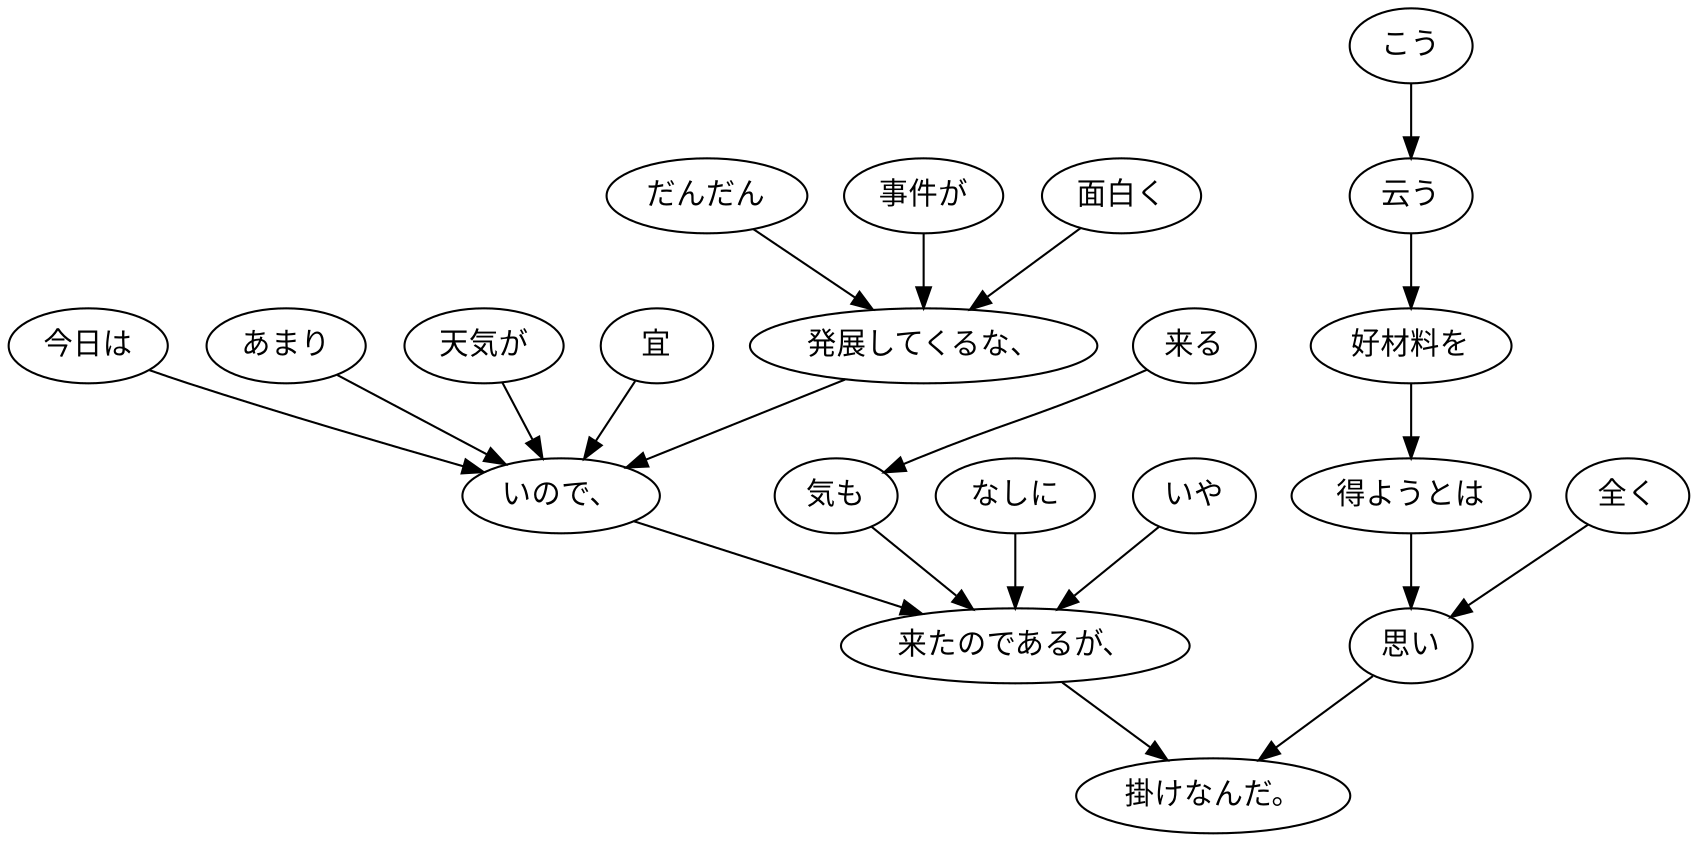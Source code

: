 digraph graph2147 {
	node0 [label="いや"];
	node1 [label="だんだん"];
	node2 [label="事件が"];
	node3 [label="面白く"];
	node4 [label="発展してくるな、"];
	node5 [label="今日は"];
	node6 [label="あまり"];
	node7 [label="天気が"];
	node8 [label="宜"];
	node9 [label="いので、"];
	node10 [label="来る"];
	node11 [label="気も"];
	node12 [label="なしに"];
	node13 [label="来たのであるが、"];
	node14 [label="こう"];
	node15 [label="云う"];
	node16 [label="好材料を"];
	node17 [label="得ようとは"];
	node18 [label="全く"];
	node19 [label="思い"];
	node20 [label="掛けなんだ。"];
	node0 -> node13;
	node1 -> node4;
	node2 -> node4;
	node3 -> node4;
	node4 -> node9;
	node5 -> node9;
	node6 -> node9;
	node7 -> node9;
	node8 -> node9;
	node9 -> node13;
	node10 -> node11;
	node11 -> node13;
	node12 -> node13;
	node13 -> node20;
	node14 -> node15;
	node15 -> node16;
	node16 -> node17;
	node17 -> node19;
	node18 -> node19;
	node19 -> node20;
}
